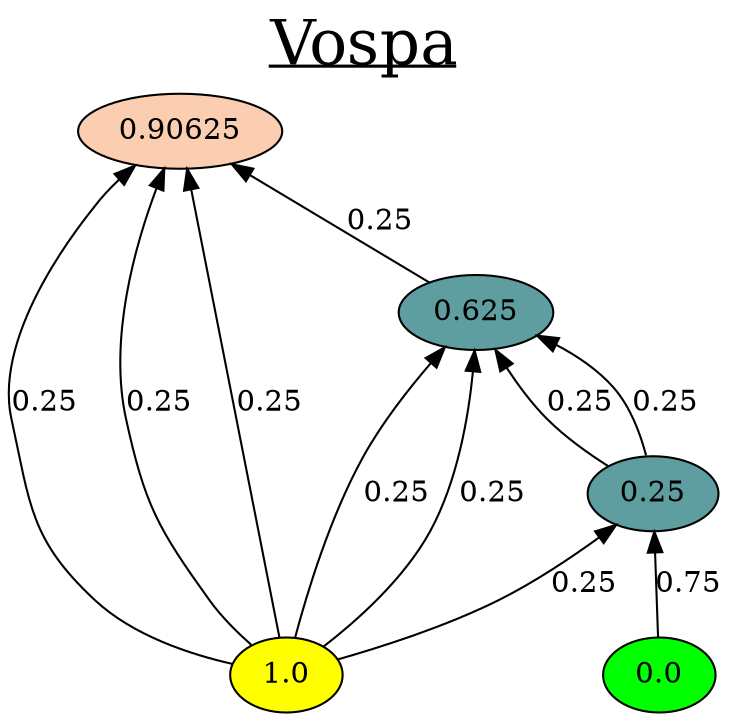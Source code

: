 digraph G {
rankdir = BT;
graph [label= <<u>Vospa</u>> , labelloc=t, fontsize=30];
compound=true;
1.0[style=filled, fillcolor=yellow];
1.0->0.25[label=0.25];
0.0[style=filled, fillcolor=green];
0.0->0.25[label=0.75];
0.625 [style=filled, fillcolor=white];
1.0->0.625[label=0.25];
0.625 [style=filled, fillcolor=white];
1.0->0.625[label=0.25];
0.625 [style=filled, fillcolor=white];
0.25->0.625[label=0.25];
0.625 [style=filled, fillcolor=white];
0.25->0.625[label=0.25];
0.625[style=filled, fillcolor="#5F9EA0"];
0.90625 [style=filled, fillcolor=white];
1.0->0.90625[label=0.25];
0.90625 [style=filled, fillcolor=white];
1.0->0.90625[label=0.25];
0.90625 [style=filled, fillcolor=white];
1.0->0.90625[label=0.25];
0.90625 [style=filled, fillcolor=white];
0.625->0.90625[label=0.25];
0.90625 [style=filled, fillcolor="#FBCEB1"];
0.25[style=filled, fillcolor="#5F9EA0"];
}